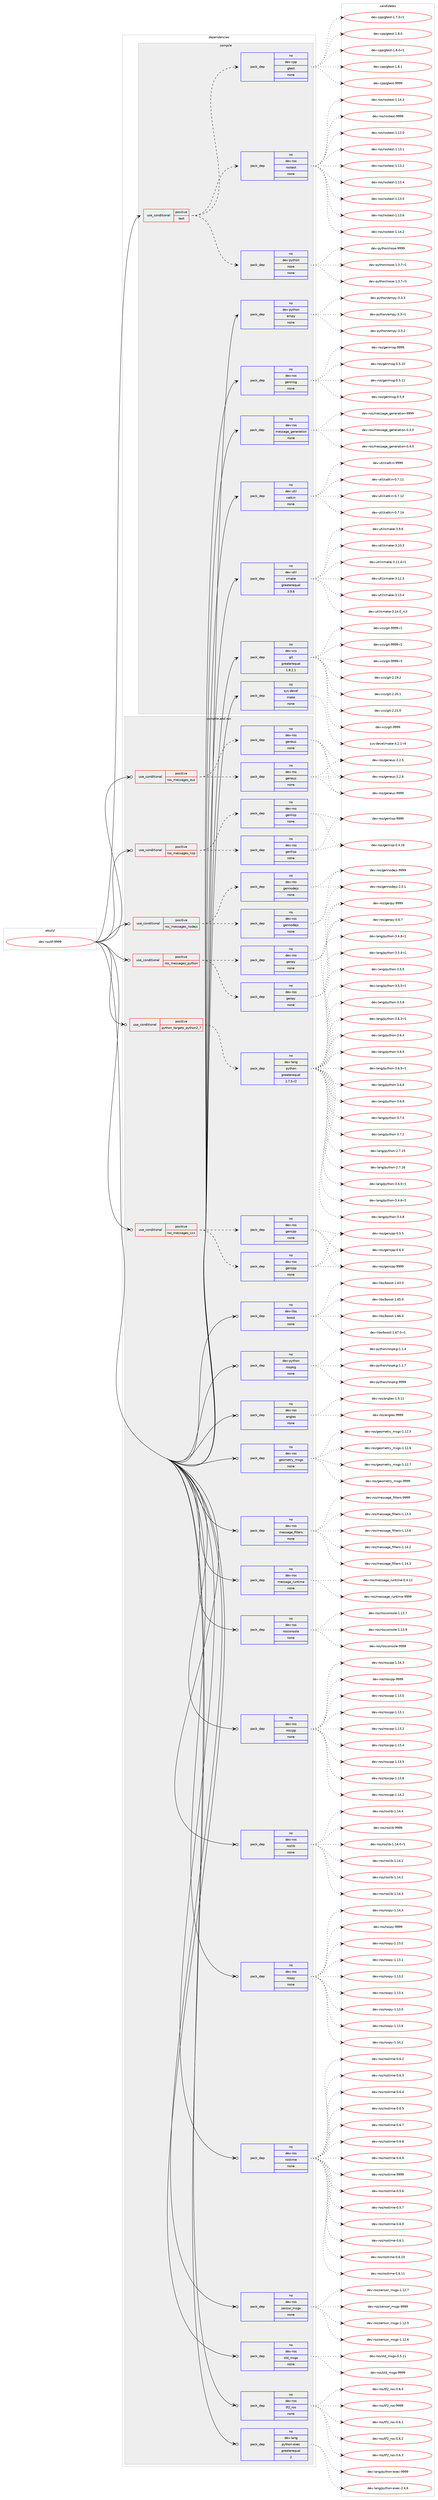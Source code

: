 digraph prolog {

# *************
# Graph options
# *************

newrank=true;
concentrate=true;
compound=true;
graph [rankdir=LR,fontname=Helvetica,fontsize=10,ranksep=1.5];#, ranksep=2.5, nodesep=0.2];
edge  [arrowhead=vee];
node  [fontname=Helvetica,fontsize=10];

# **********
# The ebuild
# **********

subgraph cluster_leftcol {
color=gray;
rank=same;
label=<<i>ebuild</i>>;
id [label="dev-ros/tf-9999", color=red, width=4, href="../dev-ros/tf-9999.svg"];
}

# ****************
# The dependencies
# ****************

subgraph cluster_midcol {
color=gray;
label=<<i>dependencies</i>>;
subgraph cluster_compile {
fillcolor="#eeeeee";
style=filled;
label=<<i>compile</i>>;
subgraph cond391496 {
dependency1474970 [label=<<TABLE BORDER="0" CELLBORDER="1" CELLSPACING="0" CELLPADDING="4"><TR><TD ROWSPAN="3" CELLPADDING="10">use_conditional</TD></TR><TR><TD>positive</TD></TR><TR><TD>test</TD></TR></TABLE>>, shape=none, color=red];
subgraph pack1060084 {
dependency1474971 [label=<<TABLE BORDER="0" CELLBORDER="1" CELLSPACING="0" CELLPADDING="4" WIDTH="220"><TR><TD ROWSPAN="6" CELLPADDING="30">pack_dep</TD></TR><TR><TD WIDTH="110">no</TD></TR><TR><TD>dev-ros</TD></TR><TR><TD>rostest</TD></TR><TR><TD>none</TD></TR><TR><TD></TD></TR></TABLE>>, shape=none, color=blue];
}
dependency1474970:e -> dependency1474971:w [weight=20,style="dashed",arrowhead="vee"];
subgraph pack1060085 {
dependency1474972 [label=<<TABLE BORDER="0" CELLBORDER="1" CELLSPACING="0" CELLPADDING="4" WIDTH="220"><TR><TD ROWSPAN="6" CELLPADDING="30">pack_dep</TD></TR><TR><TD WIDTH="110">no</TD></TR><TR><TD>dev-cpp</TD></TR><TR><TD>gtest</TD></TR><TR><TD>none</TD></TR><TR><TD></TD></TR></TABLE>>, shape=none, color=blue];
}
dependency1474970:e -> dependency1474972:w [weight=20,style="dashed",arrowhead="vee"];
subgraph pack1060086 {
dependency1474973 [label=<<TABLE BORDER="0" CELLBORDER="1" CELLSPACING="0" CELLPADDING="4" WIDTH="220"><TR><TD ROWSPAN="6" CELLPADDING="30">pack_dep</TD></TR><TR><TD WIDTH="110">no</TD></TR><TR><TD>dev-python</TD></TR><TR><TD>nose</TD></TR><TR><TD>none</TD></TR><TR><TD></TD></TR></TABLE>>, shape=none, color=blue];
}
dependency1474970:e -> dependency1474973:w [weight=20,style="dashed",arrowhead="vee"];
}
id:e -> dependency1474970:w [weight=20,style="solid",arrowhead="vee"];
subgraph pack1060087 {
dependency1474974 [label=<<TABLE BORDER="0" CELLBORDER="1" CELLSPACING="0" CELLPADDING="4" WIDTH="220"><TR><TD ROWSPAN="6" CELLPADDING="30">pack_dep</TD></TR><TR><TD WIDTH="110">no</TD></TR><TR><TD>dev-python</TD></TR><TR><TD>empy</TD></TR><TR><TD>none</TD></TR><TR><TD></TD></TR></TABLE>>, shape=none, color=blue];
}
id:e -> dependency1474974:w [weight=20,style="solid",arrowhead="vee"];
subgraph pack1060088 {
dependency1474975 [label=<<TABLE BORDER="0" CELLBORDER="1" CELLSPACING="0" CELLPADDING="4" WIDTH="220"><TR><TD ROWSPAN="6" CELLPADDING="30">pack_dep</TD></TR><TR><TD WIDTH="110">no</TD></TR><TR><TD>dev-ros</TD></TR><TR><TD>genmsg</TD></TR><TR><TD>none</TD></TR><TR><TD></TD></TR></TABLE>>, shape=none, color=blue];
}
id:e -> dependency1474975:w [weight=20,style="solid",arrowhead="vee"];
subgraph pack1060089 {
dependency1474976 [label=<<TABLE BORDER="0" CELLBORDER="1" CELLSPACING="0" CELLPADDING="4" WIDTH="220"><TR><TD ROWSPAN="6" CELLPADDING="30">pack_dep</TD></TR><TR><TD WIDTH="110">no</TD></TR><TR><TD>dev-ros</TD></TR><TR><TD>message_generation</TD></TR><TR><TD>none</TD></TR><TR><TD></TD></TR></TABLE>>, shape=none, color=blue];
}
id:e -> dependency1474976:w [weight=20,style="solid",arrowhead="vee"];
subgraph pack1060090 {
dependency1474977 [label=<<TABLE BORDER="0" CELLBORDER="1" CELLSPACING="0" CELLPADDING="4" WIDTH="220"><TR><TD ROWSPAN="6" CELLPADDING="30">pack_dep</TD></TR><TR><TD WIDTH="110">no</TD></TR><TR><TD>dev-util</TD></TR><TR><TD>catkin</TD></TR><TR><TD>none</TD></TR><TR><TD></TD></TR></TABLE>>, shape=none, color=blue];
}
id:e -> dependency1474977:w [weight=20,style="solid",arrowhead="vee"];
subgraph pack1060091 {
dependency1474978 [label=<<TABLE BORDER="0" CELLBORDER="1" CELLSPACING="0" CELLPADDING="4" WIDTH="220"><TR><TD ROWSPAN="6" CELLPADDING="30">pack_dep</TD></TR><TR><TD WIDTH="110">no</TD></TR><TR><TD>dev-util</TD></TR><TR><TD>cmake</TD></TR><TR><TD>greaterequal</TD></TR><TR><TD>3.9.6</TD></TR></TABLE>>, shape=none, color=blue];
}
id:e -> dependency1474978:w [weight=20,style="solid",arrowhead="vee"];
subgraph pack1060092 {
dependency1474979 [label=<<TABLE BORDER="0" CELLBORDER="1" CELLSPACING="0" CELLPADDING="4" WIDTH="220"><TR><TD ROWSPAN="6" CELLPADDING="30">pack_dep</TD></TR><TR><TD WIDTH="110">no</TD></TR><TR><TD>dev-vcs</TD></TR><TR><TD>git</TD></TR><TR><TD>greaterequal</TD></TR><TR><TD>1.8.2.1</TD></TR></TABLE>>, shape=none, color=blue];
}
id:e -> dependency1474979:w [weight=20,style="solid",arrowhead="vee"];
subgraph pack1060093 {
dependency1474980 [label=<<TABLE BORDER="0" CELLBORDER="1" CELLSPACING="0" CELLPADDING="4" WIDTH="220"><TR><TD ROWSPAN="6" CELLPADDING="30">pack_dep</TD></TR><TR><TD WIDTH="110">no</TD></TR><TR><TD>sys-devel</TD></TR><TR><TD>make</TD></TR><TR><TD>none</TD></TR><TR><TD></TD></TR></TABLE>>, shape=none, color=blue];
}
id:e -> dependency1474980:w [weight=20,style="solid",arrowhead="vee"];
}
subgraph cluster_compileandrun {
fillcolor="#eeeeee";
style=filled;
label=<<i>compile and run</i>>;
subgraph cond391497 {
dependency1474981 [label=<<TABLE BORDER="0" CELLBORDER="1" CELLSPACING="0" CELLPADDING="4"><TR><TD ROWSPAN="3" CELLPADDING="10">use_conditional</TD></TR><TR><TD>positive</TD></TR><TR><TD>python_targets_python2_7</TD></TR></TABLE>>, shape=none, color=red];
subgraph pack1060094 {
dependency1474982 [label=<<TABLE BORDER="0" CELLBORDER="1" CELLSPACING="0" CELLPADDING="4" WIDTH="220"><TR><TD ROWSPAN="6" CELLPADDING="30">pack_dep</TD></TR><TR><TD WIDTH="110">no</TD></TR><TR><TD>dev-lang</TD></TR><TR><TD>python</TD></TR><TR><TD>greaterequal</TD></TR><TR><TD>2.7.5-r2</TD></TR></TABLE>>, shape=none, color=blue];
}
dependency1474981:e -> dependency1474982:w [weight=20,style="dashed",arrowhead="vee"];
}
id:e -> dependency1474981:w [weight=20,style="solid",arrowhead="odotvee"];
subgraph cond391498 {
dependency1474983 [label=<<TABLE BORDER="0" CELLBORDER="1" CELLSPACING="0" CELLPADDING="4"><TR><TD ROWSPAN="3" CELLPADDING="10">use_conditional</TD></TR><TR><TD>positive</TD></TR><TR><TD>ros_messages_cxx</TD></TR></TABLE>>, shape=none, color=red];
subgraph pack1060095 {
dependency1474984 [label=<<TABLE BORDER="0" CELLBORDER="1" CELLSPACING="0" CELLPADDING="4" WIDTH="220"><TR><TD ROWSPAN="6" CELLPADDING="30">pack_dep</TD></TR><TR><TD WIDTH="110">no</TD></TR><TR><TD>dev-ros</TD></TR><TR><TD>gencpp</TD></TR><TR><TD>none</TD></TR><TR><TD></TD></TR></TABLE>>, shape=none, color=blue];
}
dependency1474983:e -> dependency1474984:w [weight=20,style="dashed",arrowhead="vee"];
subgraph pack1060096 {
dependency1474985 [label=<<TABLE BORDER="0" CELLBORDER="1" CELLSPACING="0" CELLPADDING="4" WIDTH="220"><TR><TD ROWSPAN="6" CELLPADDING="30">pack_dep</TD></TR><TR><TD WIDTH="110">no</TD></TR><TR><TD>dev-ros</TD></TR><TR><TD>gencpp</TD></TR><TR><TD>none</TD></TR><TR><TD></TD></TR></TABLE>>, shape=none, color=blue];
}
dependency1474983:e -> dependency1474985:w [weight=20,style="dashed",arrowhead="vee"];
}
id:e -> dependency1474983:w [weight=20,style="solid",arrowhead="odotvee"];
subgraph cond391499 {
dependency1474986 [label=<<TABLE BORDER="0" CELLBORDER="1" CELLSPACING="0" CELLPADDING="4"><TR><TD ROWSPAN="3" CELLPADDING="10">use_conditional</TD></TR><TR><TD>positive</TD></TR><TR><TD>ros_messages_eus</TD></TR></TABLE>>, shape=none, color=red];
subgraph pack1060097 {
dependency1474987 [label=<<TABLE BORDER="0" CELLBORDER="1" CELLSPACING="0" CELLPADDING="4" WIDTH="220"><TR><TD ROWSPAN="6" CELLPADDING="30">pack_dep</TD></TR><TR><TD WIDTH="110">no</TD></TR><TR><TD>dev-ros</TD></TR><TR><TD>geneus</TD></TR><TR><TD>none</TD></TR><TR><TD></TD></TR></TABLE>>, shape=none, color=blue];
}
dependency1474986:e -> dependency1474987:w [weight=20,style="dashed",arrowhead="vee"];
subgraph pack1060098 {
dependency1474988 [label=<<TABLE BORDER="0" CELLBORDER="1" CELLSPACING="0" CELLPADDING="4" WIDTH="220"><TR><TD ROWSPAN="6" CELLPADDING="30">pack_dep</TD></TR><TR><TD WIDTH="110">no</TD></TR><TR><TD>dev-ros</TD></TR><TR><TD>geneus</TD></TR><TR><TD>none</TD></TR><TR><TD></TD></TR></TABLE>>, shape=none, color=blue];
}
dependency1474986:e -> dependency1474988:w [weight=20,style="dashed",arrowhead="vee"];
}
id:e -> dependency1474986:w [weight=20,style="solid",arrowhead="odotvee"];
subgraph cond391500 {
dependency1474989 [label=<<TABLE BORDER="0" CELLBORDER="1" CELLSPACING="0" CELLPADDING="4"><TR><TD ROWSPAN="3" CELLPADDING="10">use_conditional</TD></TR><TR><TD>positive</TD></TR><TR><TD>ros_messages_lisp</TD></TR></TABLE>>, shape=none, color=red];
subgraph pack1060099 {
dependency1474990 [label=<<TABLE BORDER="0" CELLBORDER="1" CELLSPACING="0" CELLPADDING="4" WIDTH="220"><TR><TD ROWSPAN="6" CELLPADDING="30">pack_dep</TD></TR><TR><TD WIDTH="110">no</TD></TR><TR><TD>dev-ros</TD></TR><TR><TD>genlisp</TD></TR><TR><TD>none</TD></TR><TR><TD></TD></TR></TABLE>>, shape=none, color=blue];
}
dependency1474989:e -> dependency1474990:w [weight=20,style="dashed",arrowhead="vee"];
subgraph pack1060100 {
dependency1474991 [label=<<TABLE BORDER="0" CELLBORDER="1" CELLSPACING="0" CELLPADDING="4" WIDTH="220"><TR><TD ROWSPAN="6" CELLPADDING="30">pack_dep</TD></TR><TR><TD WIDTH="110">no</TD></TR><TR><TD>dev-ros</TD></TR><TR><TD>genlisp</TD></TR><TR><TD>none</TD></TR><TR><TD></TD></TR></TABLE>>, shape=none, color=blue];
}
dependency1474989:e -> dependency1474991:w [weight=20,style="dashed",arrowhead="vee"];
}
id:e -> dependency1474989:w [weight=20,style="solid",arrowhead="odotvee"];
subgraph cond391501 {
dependency1474992 [label=<<TABLE BORDER="0" CELLBORDER="1" CELLSPACING="0" CELLPADDING="4"><TR><TD ROWSPAN="3" CELLPADDING="10">use_conditional</TD></TR><TR><TD>positive</TD></TR><TR><TD>ros_messages_nodejs</TD></TR></TABLE>>, shape=none, color=red];
subgraph pack1060101 {
dependency1474993 [label=<<TABLE BORDER="0" CELLBORDER="1" CELLSPACING="0" CELLPADDING="4" WIDTH="220"><TR><TD ROWSPAN="6" CELLPADDING="30">pack_dep</TD></TR><TR><TD WIDTH="110">no</TD></TR><TR><TD>dev-ros</TD></TR><TR><TD>gennodejs</TD></TR><TR><TD>none</TD></TR><TR><TD></TD></TR></TABLE>>, shape=none, color=blue];
}
dependency1474992:e -> dependency1474993:w [weight=20,style="dashed",arrowhead="vee"];
subgraph pack1060102 {
dependency1474994 [label=<<TABLE BORDER="0" CELLBORDER="1" CELLSPACING="0" CELLPADDING="4" WIDTH="220"><TR><TD ROWSPAN="6" CELLPADDING="30">pack_dep</TD></TR><TR><TD WIDTH="110">no</TD></TR><TR><TD>dev-ros</TD></TR><TR><TD>gennodejs</TD></TR><TR><TD>none</TD></TR><TR><TD></TD></TR></TABLE>>, shape=none, color=blue];
}
dependency1474992:e -> dependency1474994:w [weight=20,style="dashed",arrowhead="vee"];
}
id:e -> dependency1474992:w [weight=20,style="solid",arrowhead="odotvee"];
subgraph cond391502 {
dependency1474995 [label=<<TABLE BORDER="0" CELLBORDER="1" CELLSPACING="0" CELLPADDING="4"><TR><TD ROWSPAN="3" CELLPADDING="10">use_conditional</TD></TR><TR><TD>positive</TD></TR><TR><TD>ros_messages_python</TD></TR></TABLE>>, shape=none, color=red];
subgraph pack1060103 {
dependency1474996 [label=<<TABLE BORDER="0" CELLBORDER="1" CELLSPACING="0" CELLPADDING="4" WIDTH="220"><TR><TD ROWSPAN="6" CELLPADDING="30">pack_dep</TD></TR><TR><TD WIDTH="110">no</TD></TR><TR><TD>dev-ros</TD></TR><TR><TD>genpy</TD></TR><TR><TD>none</TD></TR><TR><TD></TD></TR></TABLE>>, shape=none, color=blue];
}
dependency1474995:e -> dependency1474996:w [weight=20,style="dashed",arrowhead="vee"];
subgraph pack1060104 {
dependency1474997 [label=<<TABLE BORDER="0" CELLBORDER="1" CELLSPACING="0" CELLPADDING="4" WIDTH="220"><TR><TD ROWSPAN="6" CELLPADDING="30">pack_dep</TD></TR><TR><TD WIDTH="110">no</TD></TR><TR><TD>dev-ros</TD></TR><TR><TD>genpy</TD></TR><TR><TD>none</TD></TR><TR><TD></TD></TR></TABLE>>, shape=none, color=blue];
}
dependency1474995:e -> dependency1474997:w [weight=20,style="dashed",arrowhead="vee"];
}
id:e -> dependency1474995:w [weight=20,style="solid",arrowhead="odotvee"];
subgraph pack1060105 {
dependency1474998 [label=<<TABLE BORDER="0" CELLBORDER="1" CELLSPACING="0" CELLPADDING="4" WIDTH="220"><TR><TD ROWSPAN="6" CELLPADDING="30">pack_dep</TD></TR><TR><TD WIDTH="110">no</TD></TR><TR><TD>dev-lang</TD></TR><TR><TD>python-exec</TD></TR><TR><TD>greaterequal</TD></TR><TR><TD>2</TD></TR></TABLE>>, shape=none, color=blue];
}
id:e -> dependency1474998:w [weight=20,style="solid",arrowhead="odotvee"];
subgraph pack1060106 {
dependency1474999 [label=<<TABLE BORDER="0" CELLBORDER="1" CELLSPACING="0" CELLPADDING="4" WIDTH="220"><TR><TD ROWSPAN="6" CELLPADDING="30">pack_dep</TD></TR><TR><TD WIDTH="110">no</TD></TR><TR><TD>dev-libs</TD></TR><TR><TD>boost</TD></TR><TR><TD>none</TD></TR><TR><TD></TD></TR></TABLE>>, shape=none, color=blue];
}
id:e -> dependency1474999:w [weight=20,style="solid",arrowhead="odotvee"];
subgraph pack1060107 {
dependency1475000 [label=<<TABLE BORDER="0" CELLBORDER="1" CELLSPACING="0" CELLPADDING="4" WIDTH="220"><TR><TD ROWSPAN="6" CELLPADDING="30">pack_dep</TD></TR><TR><TD WIDTH="110">no</TD></TR><TR><TD>dev-python</TD></TR><TR><TD>rospkg</TD></TR><TR><TD>none</TD></TR><TR><TD></TD></TR></TABLE>>, shape=none, color=blue];
}
id:e -> dependency1475000:w [weight=20,style="solid",arrowhead="odotvee"];
subgraph pack1060108 {
dependency1475001 [label=<<TABLE BORDER="0" CELLBORDER="1" CELLSPACING="0" CELLPADDING="4" WIDTH="220"><TR><TD ROWSPAN="6" CELLPADDING="30">pack_dep</TD></TR><TR><TD WIDTH="110">no</TD></TR><TR><TD>dev-ros</TD></TR><TR><TD>angles</TD></TR><TR><TD>none</TD></TR><TR><TD></TD></TR></TABLE>>, shape=none, color=blue];
}
id:e -> dependency1475001:w [weight=20,style="solid",arrowhead="odotvee"];
subgraph pack1060109 {
dependency1475002 [label=<<TABLE BORDER="0" CELLBORDER="1" CELLSPACING="0" CELLPADDING="4" WIDTH="220"><TR><TD ROWSPAN="6" CELLPADDING="30">pack_dep</TD></TR><TR><TD WIDTH="110">no</TD></TR><TR><TD>dev-ros</TD></TR><TR><TD>geometry_msgs</TD></TR><TR><TD>none</TD></TR><TR><TD></TD></TR></TABLE>>, shape=none, color=blue];
}
id:e -> dependency1475002:w [weight=20,style="solid",arrowhead="odotvee"];
subgraph pack1060110 {
dependency1475003 [label=<<TABLE BORDER="0" CELLBORDER="1" CELLSPACING="0" CELLPADDING="4" WIDTH="220"><TR><TD ROWSPAN="6" CELLPADDING="30">pack_dep</TD></TR><TR><TD WIDTH="110">no</TD></TR><TR><TD>dev-ros</TD></TR><TR><TD>message_filters</TD></TR><TR><TD>none</TD></TR><TR><TD></TD></TR></TABLE>>, shape=none, color=blue];
}
id:e -> dependency1475003:w [weight=20,style="solid",arrowhead="odotvee"];
subgraph pack1060111 {
dependency1475004 [label=<<TABLE BORDER="0" CELLBORDER="1" CELLSPACING="0" CELLPADDING="4" WIDTH="220"><TR><TD ROWSPAN="6" CELLPADDING="30">pack_dep</TD></TR><TR><TD WIDTH="110">no</TD></TR><TR><TD>dev-ros</TD></TR><TR><TD>message_runtime</TD></TR><TR><TD>none</TD></TR><TR><TD></TD></TR></TABLE>>, shape=none, color=blue];
}
id:e -> dependency1475004:w [weight=20,style="solid",arrowhead="odotvee"];
subgraph pack1060112 {
dependency1475005 [label=<<TABLE BORDER="0" CELLBORDER="1" CELLSPACING="0" CELLPADDING="4" WIDTH="220"><TR><TD ROWSPAN="6" CELLPADDING="30">pack_dep</TD></TR><TR><TD WIDTH="110">no</TD></TR><TR><TD>dev-ros</TD></TR><TR><TD>rosconsole</TD></TR><TR><TD>none</TD></TR><TR><TD></TD></TR></TABLE>>, shape=none, color=blue];
}
id:e -> dependency1475005:w [weight=20,style="solid",arrowhead="odotvee"];
subgraph pack1060113 {
dependency1475006 [label=<<TABLE BORDER="0" CELLBORDER="1" CELLSPACING="0" CELLPADDING="4" WIDTH="220"><TR><TD ROWSPAN="6" CELLPADDING="30">pack_dep</TD></TR><TR><TD WIDTH="110">no</TD></TR><TR><TD>dev-ros</TD></TR><TR><TD>roscpp</TD></TR><TR><TD>none</TD></TR><TR><TD></TD></TR></TABLE>>, shape=none, color=blue];
}
id:e -> dependency1475006:w [weight=20,style="solid",arrowhead="odotvee"];
subgraph pack1060114 {
dependency1475007 [label=<<TABLE BORDER="0" CELLBORDER="1" CELLSPACING="0" CELLPADDING="4" WIDTH="220"><TR><TD ROWSPAN="6" CELLPADDING="30">pack_dep</TD></TR><TR><TD WIDTH="110">no</TD></TR><TR><TD>dev-ros</TD></TR><TR><TD>roslib</TD></TR><TR><TD>none</TD></TR><TR><TD></TD></TR></TABLE>>, shape=none, color=blue];
}
id:e -> dependency1475007:w [weight=20,style="solid",arrowhead="odotvee"];
subgraph pack1060115 {
dependency1475008 [label=<<TABLE BORDER="0" CELLBORDER="1" CELLSPACING="0" CELLPADDING="4" WIDTH="220"><TR><TD ROWSPAN="6" CELLPADDING="30">pack_dep</TD></TR><TR><TD WIDTH="110">no</TD></TR><TR><TD>dev-ros</TD></TR><TR><TD>rospy</TD></TR><TR><TD>none</TD></TR><TR><TD></TD></TR></TABLE>>, shape=none, color=blue];
}
id:e -> dependency1475008:w [weight=20,style="solid",arrowhead="odotvee"];
subgraph pack1060116 {
dependency1475009 [label=<<TABLE BORDER="0" CELLBORDER="1" CELLSPACING="0" CELLPADDING="4" WIDTH="220"><TR><TD ROWSPAN="6" CELLPADDING="30">pack_dep</TD></TR><TR><TD WIDTH="110">no</TD></TR><TR><TD>dev-ros</TD></TR><TR><TD>rostime</TD></TR><TR><TD>none</TD></TR><TR><TD></TD></TR></TABLE>>, shape=none, color=blue];
}
id:e -> dependency1475009:w [weight=20,style="solid",arrowhead="odotvee"];
subgraph pack1060117 {
dependency1475010 [label=<<TABLE BORDER="0" CELLBORDER="1" CELLSPACING="0" CELLPADDING="4" WIDTH="220"><TR><TD ROWSPAN="6" CELLPADDING="30">pack_dep</TD></TR><TR><TD WIDTH="110">no</TD></TR><TR><TD>dev-ros</TD></TR><TR><TD>sensor_msgs</TD></TR><TR><TD>none</TD></TR><TR><TD></TD></TR></TABLE>>, shape=none, color=blue];
}
id:e -> dependency1475010:w [weight=20,style="solid",arrowhead="odotvee"];
subgraph pack1060118 {
dependency1475011 [label=<<TABLE BORDER="0" CELLBORDER="1" CELLSPACING="0" CELLPADDING="4" WIDTH="220"><TR><TD ROWSPAN="6" CELLPADDING="30">pack_dep</TD></TR><TR><TD WIDTH="110">no</TD></TR><TR><TD>dev-ros</TD></TR><TR><TD>std_msgs</TD></TR><TR><TD>none</TD></TR><TR><TD></TD></TR></TABLE>>, shape=none, color=blue];
}
id:e -> dependency1475011:w [weight=20,style="solid",arrowhead="odotvee"];
subgraph pack1060119 {
dependency1475012 [label=<<TABLE BORDER="0" CELLBORDER="1" CELLSPACING="0" CELLPADDING="4" WIDTH="220"><TR><TD ROWSPAN="6" CELLPADDING="30">pack_dep</TD></TR><TR><TD WIDTH="110">no</TD></TR><TR><TD>dev-ros</TD></TR><TR><TD>tf2_ros</TD></TR><TR><TD>none</TD></TR><TR><TD></TD></TR></TABLE>>, shape=none, color=blue];
}
id:e -> dependency1475012:w [weight=20,style="solid",arrowhead="odotvee"];
}
subgraph cluster_run {
fillcolor="#eeeeee";
style=filled;
label=<<i>run</i>>;
}
}

# **************
# The candidates
# **************

subgraph cluster_choices {
rank=same;
color=gray;
label=<<i>candidates</i>>;

subgraph choice1060084 {
color=black;
nodesep=1;
choice100101118451141111154711411111511610111511645494649514648 [label="dev-ros/rostest-1.13.0", color=red, width=4,href="../dev-ros/rostest-1.13.0.svg"];
choice100101118451141111154711411111511610111511645494649514649 [label="dev-ros/rostest-1.13.1", color=red, width=4,href="../dev-ros/rostest-1.13.1.svg"];
choice100101118451141111154711411111511610111511645494649514650 [label="dev-ros/rostest-1.13.2", color=red, width=4,href="../dev-ros/rostest-1.13.2.svg"];
choice100101118451141111154711411111511610111511645494649514652 [label="dev-ros/rostest-1.13.4", color=red, width=4,href="../dev-ros/rostest-1.13.4.svg"];
choice100101118451141111154711411111511610111511645494649514653 [label="dev-ros/rostest-1.13.5", color=red, width=4,href="../dev-ros/rostest-1.13.5.svg"];
choice100101118451141111154711411111511610111511645494649514654 [label="dev-ros/rostest-1.13.6", color=red, width=4,href="../dev-ros/rostest-1.13.6.svg"];
choice100101118451141111154711411111511610111511645494649524650 [label="dev-ros/rostest-1.14.2", color=red, width=4,href="../dev-ros/rostest-1.14.2.svg"];
choice100101118451141111154711411111511610111511645494649524651 [label="dev-ros/rostest-1.14.3", color=red, width=4,href="../dev-ros/rostest-1.14.3.svg"];
choice10010111845114111115471141111151161011151164557575757 [label="dev-ros/rostest-9999", color=red, width=4,href="../dev-ros/rostest-9999.svg"];
dependency1474971:e -> choice100101118451141111154711411111511610111511645494649514648:w [style=dotted,weight="100"];
dependency1474971:e -> choice100101118451141111154711411111511610111511645494649514649:w [style=dotted,weight="100"];
dependency1474971:e -> choice100101118451141111154711411111511610111511645494649514650:w [style=dotted,weight="100"];
dependency1474971:e -> choice100101118451141111154711411111511610111511645494649514652:w [style=dotted,weight="100"];
dependency1474971:e -> choice100101118451141111154711411111511610111511645494649514653:w [style=dotted,weight="100"];
dependency1474971:e -> choice100101118451141111154711411111511610111511645494649514654:w [style=dotted,weight="100"];
dependency1474971:e -> choice100101118451141111154711411111511610111511645494649524650:w [style=dotted,weight="100"];
dependency1474971:e -> choice100101118451141111154711411111511610111511645494649524651:w [style=dotted,weight="100"];
dependency1474971:e -> choice10010111845114111115471141111151161011151164557575757:w [style=dotted,weight="100"];
}
subgraph choice1060085 {
color=black;
nodesep=1;
choice1001011184599112112471031161011151164549465546484511449 [label="dev-cpp/gtest-1.7.0-r1", color=red, width=4,href="../dev-cpp/gtest-1.7.0-r1.svg"];
choice100101118459911211247103116101115116454946564648 [label="dev-cpp/gtest-1.8.0", color=red, width=4,href="../dev-cpp/gtest-1.8.0.svg"];
choice1001011184599112112471031161011151164549465646484511449 [label="dev-cpp/gtest-1.8.0-r1", color=red, width=4,href="../dev-cpp/gtest-1.8.0-r1.svg"];
choice100101118459911211247103116101115116454946564649 [label="dev-cpp/gtest-1.8.1", color=red, width=4,href="../dev-cpp/gtest-1.8.1.svg"];
choice1001011184599112112471031161011151164557575757 [label="dev-cpp/gtest-9999", color=red, width=4,href="../dev-cpp/gtest-9999.svg"];
dependency1474972:e -> choice1001011184599112112471031161011151164549465546484511449:w [style=dotted,weight="100"];
dependency1474972:e -> choice100101118459911211247103116101115116454946564648:w [style=dotted,weight="100"];
dependency1474972:e -> choice1001011184599112112471031161011151164549465646484511449:w [style=dotted,weight="100"];
dependency1474972:e -> choice100101118459911211247103116101115116454946564649:w [style=dotted,weight="100"];
dependency1474972:e -> choice1001011184599112112471031161011151164557575757:w [style=dotted,weight="100"];
}
subgraph choice1060086 {
color=black;
nodesep=1;
choice10010111845112121116104111110471101111151014549465146554511449 [label="dev-python/nose-1.3.7-r1", color=red, width=4,href="../dev-python/nose-1.3.7-r1.svg"];
choice10010111845112121116104111110471101111151014549465146554511451 [label="dev-python/nose-1.3.7-r3", color=red, width=4,href="../dev-python/nose-1.3.7-r3.svg"];
choice10010111845112121116104111110471101111151014557575757 [label="dev-python/nose-9999", color=red, width=4,href="../dev-python/nose-9999.svg"];
dependency1474973:e -> choice10010111845112121116104111110471101111151014549465146554511449:w [style=dotted,weight="100"];
dependency1474973:e -> choice10010111845112121116104111110471101111151014549465146554511451:w [style=dotted,weight="100"];
dependency1474973:e -> choice10010111845112121116104111110471101111151014557575757:w [style=dotted,weight="100"];
}
subgraph choice1060087 {
color=black;
nodesep=1;
choice1001011184511212111610411111047101109112121455146514511449 [label="dev-python/empy-3.3-r1", color=red, width=4,href="../dev-python/empy-3.3-r1.svg"];
choice1001011184511212111610411111047101109112121455146514650 [label="dev-python/empy-3.3.2", color=red, width=4,href="../dev-python/empy-3.3.2.svg"];
choice1001011184511212111610411111047101109112121455146514651 [label="dev-python/empy-3.3.3", color=red, width=4,href="../dev-python/empy-3.3.3.svg"];
dependency1474974:e -> choice1001011184511212111610411111047101109112121455146514511449:w [style=dotted,weight="100"];
dependency1474974:e -> choice1001011184511212111610411111047101109112121455146514650:w [style=dotted,weight="100"];
dependency1474974:e -> choice1001011184511212111610411111047101109112121455146514651:w [style=dotted,weight="100"];
}
subgraph choice1060088 {
color=black;
nodesep=1;
choice100101118451141111154710310111010911510345484653464948 [label="dev-ros/genmsg-0.5.10", color=red, width=4,href="../dev-ros/genmsg-0.5.10.svg"];
choice100101118451141111154710310111010911510345484653464949 [label="dev-ros/genmsg-0.5.11", color=red, width=4,href="../dev-ros/genmsg-0.5.11.svg"];
choice1001011184511411111547103101110109115103454846534657 [label="dev-ros/genmsg-0.5.9", color=red, width=4,href="../dev-ros/genmsg-0.5.9.svg"];
choice10010111845114111115471031011101091151034557575757 [label="dev-ros/genmsg-9999", color=red, width=4,href="../dev-ros/genmsg-9999.svg"];
dependency1474975:e -> choice100101118451141111154710310111010911510345484653464948:w [style=dotted,weight="100"];
dependency1474975:e -> choice100101118451141111154710310111010911510345484653464949:w [style=dotted,weight="100"];
dependency1474975:e -> choice1001011184511411111547103101110109115103454846534657:w [style=dotted,weight="100"];
dependency1474975:e -> choice10010111845114111115471031011101091151034557575757:w [style=dotted,weight="100"];
}
subgraph choice1060089 {
color=black;
nodesep=1;
choice1001011184511411111547109101115115971031019510310111010111497116105111110454846514648 [label="dev-ros/message_generation-0.3.0", color=red, width=4,href="../dev-ros/message_generation-0.3.0.svg"];
choice1001011184511411111547109101115115971031019510310111010111497116105111110454846524648 [label="dev-ros/message_generation-0.4.0", color=red, width=4,href="../dev-ros/message_generation-0.4.0.svg"];
choice10010111845114111115471091011151159710310195103101110101114971161051111104557575757 [label="dev-ros/message_generation-9999", color=red, width=4,href="../dev-ros/message_generation-9999.svg"];
dependency1474976:e -> choice1001011184511411111547109101115115971031019510310111010111497116105111110454846514648:w [style=dotted,weight="100"];
dependency1474976:e -> choice1001011184511411111547109101115115971031019510310111010111497116105111110454846524648:w [style=dotted,weight="100"];
dependency1474976:e -> choice10010111845114111115471091011151159710310195103101110101114971161051111104557575757:w [style=dotted,weight="100"];
}
subgraph choice1060090 {
color=black;
nodesep=1;
choice1001011184511711610510847999711610710511045484655464949 [label="dev-util/catkin-0.7.11", color=red, width=4,href="../dev-util/catkin-0.7.11.svg"];
choice1001011184511711610510847999711610710511045484655464950 [label="dev-util/catkin-0.7.12", color=red, width=4,href="../dev-util/catkin-0.7.12.svg"];
choice1001011184511711610510847999711610710511045484655464952 [label="dev-util/catkin-0.7.14", color=red, width=4,href="../dev-util/catkin-0.7.14.svg"];
choice100101118451171161051084799971161071051104557575757 [label="dev-util/catkin-9999", color=red, width=4,href="../dev-util/catkin-9999.svg"];
dependency1474977:e -> choice1001011184511711610510847999711610710511045484655464949:w [style=dotted,weight="100"];
dependency1474977:e -> choice1001011184511711610510847999711610710511045484655464950:w [style=dotted,weight="100"];
dependency1474977:e -> choice1001011184511711610510847999711610710511045484655464952:w [style=dotted,weight="100"];
dependency1474977:e -> choice100101118451171161051084799971161071051104557575757:w [style=dotted,weight="100"];
}
subgraph choice1060091 {
color=black;
nodesep=1;
choice1001011184511711610510847991099710710145514649484651 [label="dev-util/cmake-3.10.3", color=red, width=4,href="../dev-util/cmake-3.10.3.svg"];
choice10010111845117116105108479910997107101455146494946524511449 [label="dev-util/cmake-3.11.4-r1", color=red, width=4,href="../dev-util/cmake-3.11.4-r1.svg"];
choice1001011184511711610510847991099710710145514649504651 [label="dev-util/cmake-3.12.3", color=red, width=4,href="../dev-util/cmake-3.12.3.svg"];
choice1001011184511711610510847991099710710145514649514652 [label="dev-util/cmake-3.13.4", color=red, width=4,href="../dev-util/cmake-3.13.4.svg"];
choice1001011184511711610510847991099710710145514649524648951149951 [label="dev-util/cmake-3.14.0_rc3", color=red, width=4,href="../dev-util/cmake-3.14.0_rc3.svg"];
choice10010111845117116105108479910997107101455146574654 [label="dev-util/cmake-3.9.6", color=red, width=4,href="../dev-util/cmake-3.9.6.svg"];
dependency1474978:e -> choice1001011184511711610510847991099710710145514649484651:w [style=dotted,weight="100"];
dependency1474978:e -> choice10010111845117116105108479910997107101455146494946524511449:w [style=dotted,weight="100"];
dependency1474978:e -> choice1001011184511711610510847991099710710145514649504651:w [style=dotted,weight="100"];
dependency1474978:e -> choice1001011184511711610510847991099710710145514649514652:w [style=dotted,weight="100"];
dependency1474978:e -> choice1001011184511711610510847991099710710145514649524648951149951:w [style=dotted,weight="100"];
dependency1474978:e -> choice10010111845117116105108479910997107101455146574654:w [style=dotted,weight="100"];
}
subgraph choice1060092 {
color=black;
nodesep=1;
choice10010111845118991154710310511645504649574650 [label="dev-vcs/git-2.19.2", color=red, width=4,href="../dev-vcs/git-2.19.2.svg"];
choice10010111845118991154710310511645504650484649 [label="dev-vcs/git-2.20.1", color=red, width=4,href="../dev-vcs/git-2.20.1.svg"];
choice10010111845118991154710310511645504650494648 [label="dev-vcs/git-2.21.0", color=red, width=4,href="../dev-vcs/git-2.21.0.svg"];
choice1001011184511899115471031051164557575757 [label="dev-vcs/git-9999", color=red, width=4,href="../dev-vcs/git-9999.svg"];
choice10010111845118991154710310511645575757574511449 [label="dev-vcs/git-9999-r1", color=red, width=4,href="../dev-vcs/git-9999-r1.svg"];
choice10010111845118991154710310511645575757574511450 [label="dev-vcs/git-9999-r2", color=red, width=4,href="../dev-vcs/git-9999-r2.svg"];
choice10010111845118991154710310511645575757574511451 [label="dev-vcs/git-9999-r3", color=red, width=4,href="../dev-vcs/git-9999-r3.svg"];
dependency1474979:e -> choice10010111845118991154710310511645504649574650:w [style=dotted,weight="100"];
dependency1474979:e -> choice10010111845118991154710310511645504650484649:w [style=dotted,weight="100"];
dependency1474979:e -> choice10010111845118991154710310511645504650494648:w [style=dotted,weight="100"];
dependency1474979:e -> choice1001011184511899115471031051164557575757:w [style=dotted,weight="100"];
dependency1474979:e -> choice10010111845118991154710310511645575757574511449:w [style=dotted,weight="100"];
dependency1474979:e -> choice10010111845118991154710310511645575757574511450:w [style=dotted,weight="100"];
dependency1474979:e -> choice10010111845118991154710310511645575757574511451:w [style=dotted,weight="100"];
}
subgraph choice1060093 {
color=black;
nodesep=1;
choice1151211154510010111810110847109971071014552465046494511452 [label="sys-devel/make-4.2.1-r4", color=red, width=4,href="../sys-devel/make-4.2.1-r4.svg"];
dependency1474980:e -> choice1151211154510010111810110847109971071014552465046494511452:w [style=dotted,weight="100"];
}
subgraph choice1060094 {
color=black;
nodesep=1;
choice10010111845108971101034711212111610411111045504655464953 [label="dev-lang/python-2.7.15", color=red, width=4,href="../dev-lang/python-2.7.15.svg"];
choice10010111845108971101034711212111610411111045504655464954 [label="dev-lang/python-2.7.16", color=red, width=4,href="../dev-lang/python-2.7.16.svg"];
choice1001011184510897110103471121211161041111104551465246534511449 [label="dev-lang/python-3.4.5-r1", color=red, width=4,href="../dev-lang/python-3.4.5-r1.svg"];
choice1001011184510897110103471121211161041111104551465246544511449 [label="dev-lang/python-3.4.6-r1", color=red, width=4,href="../dev-lang/python-3.4.6-r1.svg"];
choice100101118451089711010347112121116104111110455146524656 [label="dev-lang/python-3.4.8", color=red, width=4,href="../dev-lang/python-3.4.8.svg"];
choice1001011184510897110103471121211161041111104551465246564511449 [label="dev-lang/python-3.4.8-r1", color=red, width=4,href="../dev-lang/python-3.4.8-r1.svg"];
choice1001011184510897110103471121211161041111104551465346524511449 [label="dev-lang/python-3.5.4-r1", color=red, width=4,href="../dev-lang/python-3.5.4-r1.svg"];
choice100101118451089711010347112121116104111110455146534653 [label="dev-lang/python-3.5.5", color=red, width=4,href="../dev-lang/python-3.5.5.svg"];
choice1001011184510897110103471121211161041111104551465346534511449 [label="dev-lang/python-3.5.5-r1", color=red, width=4,href="../dev-lang/python-3.5.5-r1.svg"];
choice100101118451089711010347112121116104111110455146534654 [label="dev-lang/python-3.5.6", color=red, width=4,href="../dev-lang/python-3.5.6.svg"];
choice1001011184510897110103471121211161041111104551465446514511449 [label="dev-lang/python-3.6.3-r1", color=red, width=4,href="../dev-lang/python-3.6.3-r1.svg"];
choice100101118451089711010347112121116104111110455146544652 [label="dev-lang/python-3.6.4", color=red, width=4,href="../dev-lang/python-3.6.4.svg"];
choice100101118451089711010347112121116104111110455146544653 [label="dev-lang/python-3.6.5", color=red, width=4,href="../dev-lang/python-3.6.5.svg"];
choice1001011184510897110103471121211161041111104551465446534511449 [label="dev-lang/python-3.6.5-r1", color=red, width=4,href="../dev-lang/python-3.6.5-r1.svg"];
choice100101118451089711010347112121116104111110455146544654 [label="dev-lang/python-3.6.6", color=red, width=4,href="../dev-lang/python-3.6.6.svg"];
choice100101118451089711010347112121116104111110455146544656 [label="dev-lang/python-3.6.8", color=red, width=4,href="../dev-lang/python-3.6.8.svg"];
choice100101118451089711010347112121116104111110455146554648 [label="dev-lang/python-3.7.0", color=red, width=4,href="../dev-lang/python-3.7.0.svg"];
choice100101118451089711010347112121116104111110455146554650 [label="dev-lang/python-3.7.2", color=red, width=4,href="../dev-lang/python-3.7.2.svg"];
dependency1474982:e -> choice10010111845108971101034711212111610411111045504655464953:w [style=dotted,weight="100"];
dependency1474982:e -> choice10010111845108971101034711212111610411111045504655464954:w [style=dotted,weight="100"];
dependency1474982:e -> choice1001011184510897110103471121211161041111104551465246534511449:w [style=dotted,weight="100"];
dependency1474982:e -> choice1001011184510897110103471121211161041111104551465246544511449:w [style=dotted,weight="100"];
dependency1474982:e -> choice100101118451089711010347112121116104111110455146524656:w [style=dotted,weight="100"];
dependency1474982:e -> choice1001011184510897110103471121211161041111104551465246564511449:w [style=dotted,weight="100"];
dependency1474982:e -> choice1001011184510897110103471121211161041111104551465346524511449:w [style=dotted,weight="100"];
dependency1474982:e -> choice100101118451089711010347112121116104111110455146534653:w [style=dotted,weight="100"];
dependency1474982:e -> choice1001011184510897110103471121211161041111104551465346534511449:w [style=dotted,weight="100"];
dependency1474982:e -> choice100101118451089711010347112121116104111110455146534654:w [style=dotted,weight="100"];
dependency1474982:e -> choice1001011184510897110103471121211161041111104551465446514511449:w [style=dotted,weight="100"];
dependency1474982:e -> choice100101118451089711010347112121116104111110455146544652:w [style=dotted,weight="100"];
dependency1474982:e -> choice100101118451089711010347112121116104111110455146544653:w [style=dotted,weight="100"];
dependency1474982:e -> choice1001011184510897110103471121211161041111104551465446534511449:w [style=dotted,weight="100"];
dependency1474982:e -> choice100101118451089711010347112121116104111110455146544654:w [style=dotted,weight="100"];
dependency1474982:e -> choice100101118451089711010347112121116104111110455146544656:w [style=dotted,weight="100"];
dependency1474982:e -> choice100101118451089711010347112121116104111110455146554648:w [style=dotted,weight="100"];
dependency1474982:e -> choice100101118451089711010347112121116104111110455146554650:w [style=dotted,weight="100"];
}
subgraph choice1060095 {
color=black;
nodesep=1;
choice100101118451141111154710310111099112112454846534653 [label="dev-ros/gencpp-0.5.5", color=red, width=4,href="../dev-ros/gencpp-0.5.5.svg"];
choice100101118451141111154710310111099112112454846544648 [label="dev-ros/gencpp-0.6.0", color=red, width=4,href="../dev-ros/gencpp-0.6.0.svg"];
choice1001011184511411111547103101110991121124557575757 [label="dev-ros/gencpp-9999", color=red, width=4,href="../dev-ros/gencpp-9999.svg"];
dependency1474984:e -> choice100101118451141111154710310111099112112454846534653:w [style=dotted,weight="100"];
dependency1474984:e -> choice100101118451141111154710310111099112112454846544648:w [style=dotted,weight="100"];
dependency1474984:e -> choice1001011184511411111547103101110991121124557575757:w [style=dotted,weight="100"];
}
subgraph choice1060096 {
color=black;
nodesep=1;
choice100101118451141111154710310111099112112454846534653 [label="dev-ros/gencpp-0.5.5", color=red, width=4,href="../dev-ros/gencpp-0.5.5.svg"];
choice100101118451141111154710310111099112112454846544648 [label="dev-ros/gencpp-0.6.0", color=red, width=4,href="../dev-ros/gencpp-0.6.0.svg"];
choice1001011184511411111547103101110991121124557575757 [label="dev-ros/gencpp-9999", color=red, width=4,href="../dev-ros/gencpp-9999.svg"];
dependency1474985:e -> choice100101118451141111154710310111099112112454846534653:w [style=dotted,weight="100"];
dependency1474985:e -> choice100101118451141111154710310111099112112454846544648:w [style=dotted,weight="100"];
dependency1474985:e -> choice1001011184511411111547103101110991121124557575757:w [style=dotted,weight="100"];
}
subgraph choice1060097 {
color=black;
nodesep=1;
choice1001011184511411111547103101110101117115455046504653 [label="dev-ros/geneus-2.2.5", color=red, width=4,href="../dev-ros/geneus-2.2.5.svg"];
choice1001011184511411111547103101110101117115455046504654 [label="dev-ros/geneus-2.2.6", color=red, width=4,href="../dev-ros/geneus-2.2.6.svg"];
choice10010111845114111115471031011101011171154557575757 [label="dev-ros/geneus-9999", color=red, width=4,href="../dev-ros/geneus-9999.svg"];
dependency1474987:e -> choice1001011184511411111547103101110101117115455046504653:w [style=dotted,weight="100"];
dependency1474987:e -> choice1001011184511411111547103101110101117115455046504654:w [style=dotted,weight="100"];
dependency1474987:e -> choice10010111845114111115471031011101011171154557575757:w [style=dotted,weight="100"];
}
subgraph choice1060098 {
color=black;
nodesep=1;
choice1001011184511411111547103101110101117115455046504653 [label="dev-ros/geneus-2.2.5", color=red, width=4,href="../dev-ros/geneus-2.2.5.svg"];
choice1001011184511411111547103101110101117115455046504654 [label="dev-ros/geneus-2.2.6", color=red, width=4,href="../dev-ros/geneus-2.2.6.svg"];
choice10010111845114111115471031011101011171154557575757 [label="dev-ros/geneus-9999", color=red, width=4,href="../dev-ros/geneus-9999.svg"];
dependency1474988:e -> choice1001011184511411111547103101110101117115455046504653:w [style=dotted,weight="100"];
dependency1474988:e -> choice1001011184511411111547103101110101117115455046504654:w [style=dotted,weight="100"];
dependency1474988:e -> choice10010111845114111115471031011101011171154557575757:w [style=dotted,weight="100"];
}
subgraph choice1060099 {
color=black;
nodesep=1;
choice100101118451141111154710310111010810511511245484652464954 [label="dev-ros/genlisp-0.4.16", color=red, width=4,href="../dev-ros/genlisp-0.4.16.svg"];
choice10010111845114111115471031011101081051151124557575757 [label="dev-ros/genlisp-9999", color=red, width=4,href="../dev-ros/genlisp-9999.svg"];
dependency1474990:e -> choice100101118451141111154710310111010810511511245484652464954:w [style=dotted,weight="100"];
dependency1474990:e -> choice10010111845114111115471031011101081051151124557575757:w [style=dotted,weight="100"];
}
subgraph choice1060100 {
color=black;
nodesep=1;
choice100101118451141111154710310111010810511511245484652464954 [label="dev-ros/genlisp-0.4.16", color=red, width=4,href="../dev-ros/genlisp-0.4.16.svg"];
choice10010111845114111115471031011101081051151124557575757 [label="dev-ros/genlisp-9999", color=red, width=4,href="../dev-ros/genlisp-9999.svg"];
dependency1474991:e -> choice100101118451141111154710310111010810511511245484652464954:w [style=dotted,weight="100"];
dependency1474991:e -> choice10010111845114111115471031011101081051151124557575757:w [style=dotted,weight="100"];
}
subgraph choice1060101 {
color=black;
nodesep=1;
choice1001011184511411111547103101110110111100101106115455046484649 [label="dev-ros/gennodejs-2.0.1", color=red, width=4,href="../dev-ros/gennodejs-2.0.1.svg"];
choice10010111845114111115471031011101101111001011061154557575757 [label="dev-ros/gennodejs-9999", color=red, width=4,href="../dev-ros/gennodejs-9999.svg"];
dependency1474993:e -> choice1001011184511411111547103101110110111100101106115455046484649:w [style=dotted,weight="100"];
dependency1474993:e -> choice10010111845114111115471031011101101111001011061154557575757:w [style=dotted,weight="100"];
}
subgraph choice1060102 {
color=black;
nodesep=1;
choice1001011184511411111547103101110110111100101106115455046484649 [label="dev-ros/gennodejs-2.0.1", color=red, width=4,href="../dev-ros/gennodejs-2.0.1.svg"];
choice10010111845114111115471031011101101111001011061154557575757 [label="dev-ros/gennodejs-9999", color=red, width=4,href="../dev-ros/gennodejs-9999.svg"];
dependency1474994:e -> choice1001011184511411111547103101110110111100101106115455046484649:w [style=dotted,weight="100"];
dependency1474994:e -> choice10010111845114111115471031011101101111001011061154557575757:w [style=dotted,weight="100"];
}
subgraph choice1060103 {
color=black;
nodesep=1;
choice1001011184511411111547103101110112121454846544655 [label="dev-ros/genpy-0.6.7", color=red, width=4,href="../dev-ros/genpy-0.6.7.svg"];
choice10010111845114111115471031011101121214557575757 [label="dev-ros/genpy-9999", color=red, width=4,href="../dev-ros/genpy-9999.svg"];
dependency1474996:e -> choice1001011184511411111547103101110112121454846544655:w [style=dotted,weight="100"];
dependency1474996:e -> choice10010111845114111115471031011101121214557575757:w [style=dotted,weight="100"];
}
subgraph choice1060104 {
color=black;
nodesep=1;
choice1001011184511411111547103101110112121454846544655 [label="dev-ros/genpy-0.6.7", color=red, width=4,href="../dev-ros/genpy-0.6.7.svg"];
choice10010111845114111115471031011101121214557575757 [label="dev-ros/genpy-9999", color=red, width=4,href="../dev-ros/genpy-9999.svg"];
dependency1474997:e -> choice1001011184511411111547103101110112121454846544655:w [style=dotted,weight="100"];
dependency1474997:e -> choice10010111845114111115471031011101121214557575757:w [style=dotted,weight="100"];
}
subgraph choice1060105 {
color=black;
nodesep=1;
choice1001011184510897110103471121211161041111104510112010199455046524654 [label="dev-lang/python-exec-2.4.6", color=red, width=4,href="../dev-lang/python-exec-2.4.6.svg"];
choice10010111845108971101034711212111610411111045101120101994557575757 [label="dev-lang/python-exec-9999", color=red, width=4,href="../dev-lang/python-exec-9999.svg"];
dependency1474998:e -> choice1001011184510897110103471121211161041111104510112010199455046524654:w [style=dotted,weight="100"];
dependency1474998:e -> choice10010111845108971101034711212111610411111045101120101994557575757:w [style=dotted,weight="100"];
}
subgraph choice1060106 {
color=black;
nodesep=1;
choice1001011184510810598115479811111111511645494654514648 [label="dev-libs/boost-1.63.0", color=red, width=4,href="../dev-libs/boost-1.63.0.svg"];
choice1001011184510810598115479811111111511645494654534648 [label="dev-libs/boost-1.65.0", color=red, width=4,href="../dev-libs/boost-1.65.0.svg"];
choice1001011184510810598115479811111111511645494654544648 [label="dev-libs/boost-1.66.0", color=red, width=4,href="../dev-libs/boost-1.66.0.svg"];
choice10010111845108105981154798111111115116454946545546484511449 [label="dev-libs/boost-1.67.0-r1", color=red, width=4,href="../dev-libs/boost-1.67.0-r1.svg"];
dependency1474999:e -> choice1001011184510810598115479811111111511645494654514648:w [style=dotted,weight="100"];
dependency1474999:e -> choice1001011184510810598115479811111111511645494654534648:w [style=dotted,weight="100"];
dependency1474999:e -> choice1001011184510810598115479811111111511645494654544648:w [style=dotted,weight="100"];
dependency1474999:e -> choice10010111845108105981154798111111115116454946545546484511449:w [style=dotted,weight="100"];
}
subgraph choice1060107 {
color=black;
nodesep=1;
choice1001011184511212111610411111047114111115112107103454946494652 [label="dev-python/rospkg-1.1.4", color=red, width=4,href="../dev-python/rospkg-1.1.4.svg"];
choice1001011184511212111610411111047114111115112107103454946494655 [label="dev-python/rospkg-1.1.7", color=red, width=4,href="../dev-python/rospkg-1.1.7.svg"];
choice10010111845112121116104111110471141111151121071034557575757 [label="dev-python/rospkg-9999", color=red, width=4,href="../dev-python/rospkg-9999.svg"];
dependency1475000:e -> choice1001011184511212111610411111047114111115112107103454946494652:w [style=dotted,weight="100"];
dependency1475000:e -> choice1001011184511212111610411111047114111115112107103454946494655:w [style=dotted,weight="100"];
dependency1475000:e -> choice10010111845112121116104111110471141111151121071034557575757:w [style=dotted,weight="100"];
}
subgraph choice1060108 {
color=black;
nodesep=1;
choice10010111845114111115479711010310810111545494657464949 [label="dev-ros/angles-1.9.11", color=red, width=4,href="../dev-ros/angles-1.9.11.svg"];
choice1001011184511411111547971101031081011154557575757 [label="dev-ros/angles-9999", color=red, width=4,href="../dev-ros/angles-9999.svg"];
dependency1475001:e -> choice10010111845114111115479711010310810111545494657464949:w [style=dotted,weight="100"];
dependency1475001:e -> choice1001011184511411111547971101031081011154557575757:w [style=dotted,weight="100"];
}
subgraph choice1060109 {
color=black;
nodesep=1;
choice10010111845114111115471031011111091011161141219510911510311545494649504653 [label="dev-ros/geometry_msgs-1.12.5", color=red, width=4,href="../dev-ros/geometry_msgs-1.12.5.svg"];
choice10010111845114111115471031011111091011161141219510911510311545494649504654 [label="dev-ros/geometry_msgs-1.12.6", color=red, width=4,href="../dev-ros/geometry_msgs-1.12.6.svg"];
choice10010111845114111115471031011111091011161141219510911510311545494649504655 [label="dev-ros/geometry_msgs-1.12.7", color=red, width=4,href="../dev-ros/geometry_msgs-1.12.7.svg"];
choice1001011184511411111547103101111109101116114121951091151031154557575757 [label="dev-ros/geometry_msgs-9999", color=red, width=4,href="../dev-ros/geometry_msgs-9999.svg"];
dependency1475002:e -> choice10010111845114111115471031011111091011161141219510911510311545494649504653:w [style=dotted,weight="100"];
dependency1475002:e -> choice10010111845114111115471031011111091011161141219510911510311545494649504654:w [style=dotted,weight="100"];
dependency1475002:e -> choice10010111845114111115471031011111091011161141219510911510311545494649504655:w [style=dotted,weight="100"];
dependency1475002:e -> choice1001011184511411111547103101111109101116114121951091151031154557575757:w [style=dotted,weight="100"];
}
subgraph choice1060110 {
color=black;
nodesep=1;
choice1001011184511411111547109101115115971031019510210510811610111411545494649514653 [label="dev-ros/message_filters-1.13.5", color=red, width=4,href="../dev-ros/message_filters-1.13.5.svg"];
choice1001011184511411111547109101115115971031019510210510811610111411545494649514654 [label="dev-ros/message_filters-1.13.6", color=red, width=4,href="../dev-ros/message_filters-1.13.6.svg"];
choice1001011184511411111547109101115115971031019510210510811610111411545494649524650 [label="dev-ros/message_filters-1.14.2", color=red, width=4,href="../dev-ros/message_filters-1.14.2.svg"];
choice1001011184511411111547109101115115971031019510210510811610111411545494649524651 [label="dev-ros/message_filters-1.14.3", color=red, width=4,href="../dev-ros/message_filters-1.14.3.svg"];
choice100101118451141111154710910111511597103101951021051081161011141154557575757 [label="dev-ros/message_filters-9999", color=red, width=4,href="../dev-ros/message_filters-9999.svg"];
dependency1475003:e -> choice1001011184511411111547109101115115971031019510210510811610111411545494649514653:w [style=dotted,weight="100"];
dependency1475003:e -> choice1001011184511411111547109101115115971031019510210510811610111411545494649514654:w [style=dotted,weight="100"];
dependency1475003:e -> choice1001011184511411111547109101115115971031019510210510811610111411545494649524650:w [style=dotted,weight="100"];
dependency1475003:e -> choice1001011184511411111547109101115115971031019510210510811610111411545494649524651:w [style=dotted,weight="100"];
dependency1475003:e -> choice100101118451141111154710910111511597103101951021051081161011141154557575757:w [style=dotted,weight="100"];
}
subgraph choice1060111 {
color=black;
nodesep=1;
choice1001011184511411111547109101115115971031019511411711011610510910145484652464950 [label="dev-ros/message_runtime-0.4.12", color=red, width=4,href="../dev-ros/message_runtime-0.4.12.svg"];
choice100101118451141111154710910111511597103101951141171101161051091014557575757 [label="dev-ros/message_runtime-9999", color=red, width=4,href="../dev-ros/message_runtime-9999.svg"];
dependency1475004:e -> choice1001011184511411111547109101115115971031019511411711011610510910145484652464950:w [style=dotted,weight="100"];
dependency1475004:e -> choice100101118451141111154710910111511597103101951141171101161051091014557575757:w [style=dotted,weight="100"];
}
subgraph choice1060112 {
color=black;
nodesep=1;
choice10010111845114111115471141111159911111011511110810145494649514655 [label="dev-ros/rosconsole-1.13.7", color=red, width=4,href="../dev-ros/rosconsole-1.13.7.svg"];
choice10010111845114111115471141111159911111011511110810145494649514657 [label="dev-ros/rosconsole-1.13.9", color=red, width=4,href="../dev-ros/rosconsole-1.13.9.svg"];
choice1001011184511411111547114111115991111101151111081014557575757 [label="dev-ros/rosconsole-9999", color=red, width=4,href="../dev-ros/rosconsole-9999.svg"];
dependency1475005:e -> choice10010111845114111115471141111159911111011511110810145494649514655:w [style=dotted,weight="100"];
dependency1475005:e -> choice10010111845114111115471141111159911111011511110810145494649514657:w [style=dotted,weight="100"];
dependency1475005:e -> choice1001011184511411111547114111115991111101151111081014557575757:w [style=dotted,weight="100"];
}
subgraph choice1060113 {
color=black;
nodesep=1;
choice10010111845114111115471141111159911211245494649514648 [label="dev-ros/roscpp-1.13.0", color=red, width=4,href="../dev-ros/roscpp-1.13.0.svg"];
choice10010111845114111115471141111159911211245494649514649 [label="dev-ros/roscpp-1.13.1", color=red, width=4,href="../dev-ros/roscpp-1.13.1.svg"];
choice10010111845114111115471141111159911211245494649514650 [label="dev-ros/roscpp-1.13.2", color=red, width=4,href="../dev-ros/roscpp-1.13.2.svg"];
choice10010111845114111115471141111159911211245494649514652 [label="dev-ros/roscpp-1.13.4", color=red, width=4,href="../dev-ros/roscpp-1.13.4.svg"];
choice10010111845114111115471141111159911211245494649514653 [label="dev-ros/roscpp-1.13.5", color=red, width=4,href="../dev-ros/roscpp-1.13.5.svg"];
choice10010111845114111115471141111159911211245494649514654 [label="dev-ros/roscpp-1.13.6", color=red, width=4,href="../dev-ros/roscpp-1.13.6.svg"];
choice10010111845114111115471141111159911211245494649524650 [label="dev-ros/roscpp-1.14.2", color=red, width=4,href="../dev-ros/roscpp-1.14.2.svg"];
choice10010111845114111115471141111159911211245494649524651 [label="dev-ros/roscpp-1.14.3", color=red, width=4,href="../dev-ros/roscpp-1.14.3.svg"];
choice1001011184511411111547114111115991121124557575757 [label="dev-ros/roscpp-9999", color=red, width=4,href="../dev-ros/roscpp-9999.svg"];
dependency1475006:e -> choice10010111845114111115471141111159911211245494649514648:w [style=dotted,weight="100"];
dependency1475006:e -> choice10010111845114111115471141111159911211245494649514649:w [style=dotted,weight="100"];
dependency1475006:e -> choice10010111845114111115471141111159911211245494649514650:w [style=dotted,weight="100"];
dependency1475006:e -> choice10010111845114111115471141111159911211245494649514652:w [style=dotted,weight="100"];
dependency1475006:e -> choice10010111845114111115471141111159911211245494649514653:w [style=dotted,weight="100"];
dependency1475006:e -> choice10010111845114111115471141111159911211245494649514654:w [style=dotted,weight="100"];
dependency1475006:e -> choice10010111845114111115471141111159911211245494649524650:w [style=dotted,weight="100"];
dependency1475006:e -> choice10010111845114111115471141111159911211245494649524651:w [style=dotted,weight="100"];
dependency1475006:e -> choice1001011184511411111547114111115991121124557575757:w [style=dotted,weight="100"];
}
subgraph choice1060114 {
color=black;
nodesep=1;
choice100101118451141111154711411111510810598454946495246484511449 [label="dev-ros/roslib-1.14.0-r1", color=red, width=4,href="../dev-ros/roslib-1.14.0-r1.svg"];
choice10010111845114111115471141111151081059845494649524649 [label="dev-ros/roslib-1.14.1", color=red, width=4,href="../dev-ros/roslib-1.14.1.svg"];
choice10010111845114111115471141111151081059845494649524650 [label="dev-ros/roslib-1.14.2", color=red, width=4,href="../dev-ros/roslib-1.14.2.svg"];
choice10010111845114111115471141111151081059845494649524651 [label="dev-ros/roslib-1.14.3", color=red, width=4,href="../dev-ros/roslib-1.14.3.svg"];
choice10010111845114111115471141111151081059845494649524652 [label="dev-ros/roslib-1.14.4", color=red, width=4,href="../dev-ros/roslib-1.14.4.svg"];
choice1001011184511411111547114111115108105984557575757 [label="dev-ros/roslib-9999", color=red, width=4,href="../dev-ros/roslib-9999.svg"];
dependency1475007:e -> choice100101118451141111154711411111510810598454946495246484511449:w [style=dotted,weight="100"];
dependency1475007:e -> choice10010111845114111115471141111151081059845494649524649:w [style=dotted,weight="100"];
dependency1475007:e -> choice10010111845114111115471141111151081059845494649524650:w [style=dotted,weight="100"];
dependency1475007:e -> choice10010111845114111115471141111151081059845494649524651:w [style=dotted,weight="100"];
dependency1475007:e -> choice10010111845114111115471141111151081059845494649524652:w [style=dotted,weight="100"];
dependency1475007:e -> choice1001011184511411111547114111115108105984557575757:w [style=dotted,weight="100"];
}
subgraph choice1060115 {
color=black;
nodesep=1;
choice100101118451141111154711411111511212145494649514648 [label="dev-ros/rospy-1.13.0", color=red, width=4,href="../dev-ros/rospy-1.13.0.svg"];
choice100101118451141111154711411111511212145494649514649 [label="dev-ros/rospy-1.13.1", color=red, width=4,href="../dev-ros/rospy-1.13.1.svg"];
choice100101118451141111154711411111511212145494649514650 [label="dev-ros/rospy-1.13.2", color=red, width=4,href="../dev-ros/rospy-1.13.2.svg"];
choice100101118451141111154711411111511212145494649514652 [label="dev-ros/rospy-1.13.4", color=red, width=4,href="../dev-ros/rospy-1.13.4.svg"];
choice100101118451141111154711411111511212145494649514653 [label="dev-ros/rospy-1.13.5", color=red, width=4,href="../dev-ros/rospy-1.13.5.svg"];
choice100101118451141111154711411111511212145494649514654 [label="dev-ros/rospy-1.13.6", color=red, width=4,href="../dev-ros/rospy-1.13.6.svg"];
choice100101118451141111154711411111511212145494649524650 [label="dev-ros/rospy-1.14.2", color=red, width=4,href="../dev-ros/rospy-1.14.2.svg"];
choice100101118451141111154711411111511212145494649524651 [label="dev-ros/rospy-1.14.3", color=red, width=4,href="../dev-ros/rospy-1.14.3.svg"];
choice10010111845114111115471141111151121214557575757 [label="dev-ros/rospy-9999", color=red, width=4,href="../dev-ros/rospy-9999.svg"];
dependency1475008:e -> choice100101118451141111154711411111511212145494649514648:w [style=dotted,weight="100"];
dependency1475008:e -> choice100101118451141111154711411111511212145494649514649:w [style=dotted,weight="100"];
dependency1475008:e -> choice100101118451141111154711411111511212145494649514650:w [style=dotted,weight="100"];
dependency1475008:e -> choice100101118451141111154711411111511212145494649514652:w [style=dotted,weight="100"];
dependency1475008:e -> choice100101118451141111154711411111511212145494649514653:w [style=dotted,weight="100"];
dependency1475008:e -> choice100101118451141111154711411111511212145494649514654:w [style=dotted,weight="100"];
dependency1475008:e -> choice100101118451141111154711411111511212145494649524650:w [style=dotted,weight="100"];
dependency1475008:e -> choice100101118451141111154711411111511212145494649524651:w [style=dotted,weight="100"];
dependency1475008:e -> choice10010111845114111115471141111151121214557575757:w [style=dotted,weight="100"];
}
subgraph choice1060116 {
color=black;
nodesep=1;
choice1001011184511411111547114111115116105109101454846534654 [label="dev-ros/rostime-0.5.6", color=red, width=4,href="../dev-ros/rostime-0.5.6.svg"];
choice1001011184511411111547114111115116105109101454846534655 [label="dev-ros/rostime-0.5.7", color=red, width=4,href="../dev-ros/rostime-0.5.7.svg"];
choice1001011184511411111547114111115116105109101454846544648 [label="dev-ros/rostime-0.6.0", color=red, width=4,href="../dev-ros/rostime-0.6.0.svg"];
choice1001011184511411111547114111115116105109101454846544649 [label="dev-ros/rostime-0.6.1", color=red, width=4,href="../dev-ros/rostime-0.6.1.svg"];
choice100101118451141111154711411111511610510910145484654464948 [label="dev-ros/rostime-0.6.10", color=red, width=4,href="../dev-ros/rostime-0.6.10.svg"];
choice100101118451141111154711411111511610510910145484654464949 [label="dev-ros/rostime-0.6.11", color=red, width=4,href="../dev-ros/rostime-0.6.11.svg"];
choice1001011184511411111547114111115116105109101454846544650 [label="dev-ros/rostime-0.6.2", color=red, width=4,href="../dev-ros/rostime-0.6.2.svg"];
choice1001011184511411111547114111115116105109101454846544651 [label="dev-ros/rostime-0.6.3", color=red, width=4,href="../dev-ros/rostime-0.6.3.svg"];
choice1001011184511411111547114111115116105109101454846544652 [label="dev-ros/rostime-0.6.4", color=red, width=4,href="../dev-ros/rostime-0.6.4.svg"];
choice1001011184511411111547114111115116105109101454846544653 [label="dev-ros/rostime-0.6.5", color=red, width=4,href="../dev-ros/rostime-0.6.5.svg"];
choice1001011184511411111547114111115116105109101454846544655 [label="dev-ros/rostime-0.6.7", color=red, width=4,href="../dev-ros/rostime-0.6.7.svg"];
choice1001011184511411111547114111115116105109101454846544656 [label="dev-ros/rostime-0.6.8", color=red, width=4,href="../dev-ros/rostime-0.6.8.svg"];
choice1001011184511411111547114111115116105109101454846544657 [label="dev-ros/rostime-0.6.9", color=red, width=4,href="../dev-ros/rostime-0.6.9.svg"];
choice10010111845114111115471141111151161051091014557575757 [label="dev-ros/rostime-9999", color=red, width=4,href="../dev-ros/rostime-9999.svg"];
dependency1475009:e -> choice1001011184511411111547114111115116105109101454846534654:w [style=dotted,weight="100"];
dependency1475009:e -> choice1001011184511411111547114111115116105109101454846534655:w [style=dotted,weight="100"];
dependency1475009:e -> choice1001011184511411111547114111115116105109101454846544648:w [style=dotted,weight="100"];
dependency1475009:e -> choice1001011184511411111547114111115116105109101454846544649:w [style=dotted,weight="100"];
dependency1475009:e -> choice100101118451141111154711411111511610510910145484654464948:w [style=dotted,weight="100"];
dependency1475009:e -> choice100101118451141111154711411111511610510910145484654464949:w [style=dotted,weight="100"];
dependency1475009:e -> choice1001011184511411111547114111115116105109101454846544650:w [style=dotted,weight="100"];
dependency1475009:e -> choice1001011184511411111547114111115116105109101454846544651:w [style=dotted,weight="100"];
dependency1475009:e -> choice1001011184511411111547114111115116105109101454846544652:w [style=dotted,weight="100"];
dependency1475009:e -> choice1001011184511411111547114111115116105109101454846544653:w [style=dotted,weight="100"];
dependency1475009:e -> choice1001011184511411111547114111115116105109101454846544655:w [style=dotted,weight="100"];
dependency1475009:e -> choice1001011184511411111547114111115116105109101454846544656:w [style=dotted,weight="100"];
dependency1475009:e -> choice1001011184511411111547114111115116105109101454846544657:w [style=dotted,weight="100"];
dependency1475009:e -> choice10010111845114111115471141111151161051091014557575757:w [style=dotted,weight="100"];
}
subgraph choice1060117 {
color=black;
nodesep=1;
choice10010111845114111115471151011101151111149510911510311545494649504653 [label="dev-ros/sensor_msgs-1.12.5", color=red, width=4,href="../dev-ros/sensor_msgs-1.12.5.svg"];
choice10010111845114111115471151011101151111149510911510311545494649504654 [label="dev-ros/sensor_msgs-1.12.6", color=red, width=4,href="../dev-ros/sensor_msgs-1.12.6.svg"];
choice10010111845114111115471151011101151111149510911510311545494649504655 [label="dev-ros/sensor_msgs-1.12.7", color=red, width=4,href="../dev-ros/sensor_msgs-1.12.7.svg"];
choice1001011184511411111547115101110115111114951091151031154557575757 [label="dev-ros/sensor_msgs-9999", color=red, width=4,href="../dev-ros/sensor_msgs-9999.svg"];
dependency1475010:e -> choice10010111845114111115471151011101151111149510911510311545494649504653:w [style=dotted,weight="100"];
dependency1475010:e -> choice10010111845114111115471151011101151111149510911510311545494649504654:w [style=dotted,weight="100"];
dependency1475010:e -> choice10010111845114111115471151011101151111149510911510311545494649504655:w [style=dotted,weight="100"];
dependency1475010:e -> choice1001011184511411111547115101110115111114951091151031154557575757:w [style=dotted,weight="100"];
}
subgraph choice1060118 {
color=black;
nodesep=1;
choice10010111845114111115471151161009510911510311545484653464949 [label="dev-ros/std_msgs-0.5.11", color=red, width=4,href="../dev-ros/std_msgs-0.5.11.svg"];
choice1001011184511411111547115116100951091151031154557575757 [label="dev-ros/std_msgs-9999", color=red, width=4,href="../dev-ros/std_msgs-9999.svg"];
dependency1475011:e -> choice10010111845114111115471151161009510911510311545484653464949:w [style=dotted,weight="100"];
dependency1475011:e -> choice1001011184511411111547115116100951091151031154557575757:w [style=dotted,weight="100"];
}
subgraph choice1060119 {
color=black;
nodesep=1;
choice10010111845114111115471161025095114111115454846544649 [label="dev-ros/tf2_ros-0.6.1", color=red, width=4,href="../dev-ros/tf2_ros-0.6.1.svg"];
choice10010111845114111115471161025095114111115454846544650 [label="dev-ros/tf2_ros-0.6.2", color=red, width=4,href="../dev-ros/tf2_ros-0.6.2.svg"];
choice10010111845114111115471161025095114111115454846544651 [label="dev-ros/tf2_ros-0.6.3", color=red, width=4,href="../dev-ros/tf2_ros-0.6.3.svg"];
choice10010111845114111115471161025095114111115454846544653 [label="dev-ros/tf2_ros-0.6.5", color=red, width=4,href="../dev-ros/tf2_ros-0.6.5.svg"];
choice100101118451141111154711610250951141111154557575757 [label="dev-ros/tf2_ros-9999", color=red, width=4,href="../dev-ros/tf2_ros-9999.svg"];
dependency1475012:e -> choice10010111845114111115471161025095114111115454846544649:w [style=dotted,weight="100"];
dependency1475012:e -> choice10010111845114111115471161025095114111115454846544650:w [style=dotted,weight="100"];
dependency1475012:e -> choice10010111845114111115471161025095114111115454846544651:w [style=dotted,weight="100"];
dependency1475012:e -> choice10010111845114111115471161025095114111115454846544653:w [style=dotted,weight="100"];
dependency1475012:e -> choice100101118451141111154711610250951141111154557575757:w [style=dotted,weight="100"];
}
}

}
